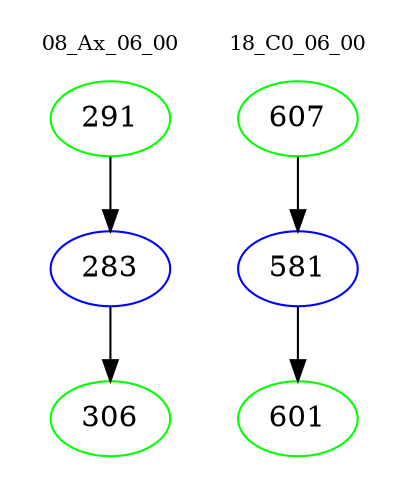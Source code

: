 digraph{
subgraph cluster_0 {
color = white
label = "08_Ax_06_00";
fontsize=10;
T0_291 [label="291", color="green"]
T0_291 -> T0_283 [color="black"]
T0_283 [label="283", color="blue"]
T0_283 -> T0_306 [color="black"]
T0_306 [label="306", color="green"]
}
subgraph cluster_1 {
color = white
label = "18_C0_06_00";
fontsize=10;
T1_607 [label="607", color="green"]
T1_607 -> T1_581 [color="black"]
T1_581 [label="581", color="blue"]
T1_581 -> T1_601 [color="black"]
T1_601 [label="601", color="green"]
}
}
